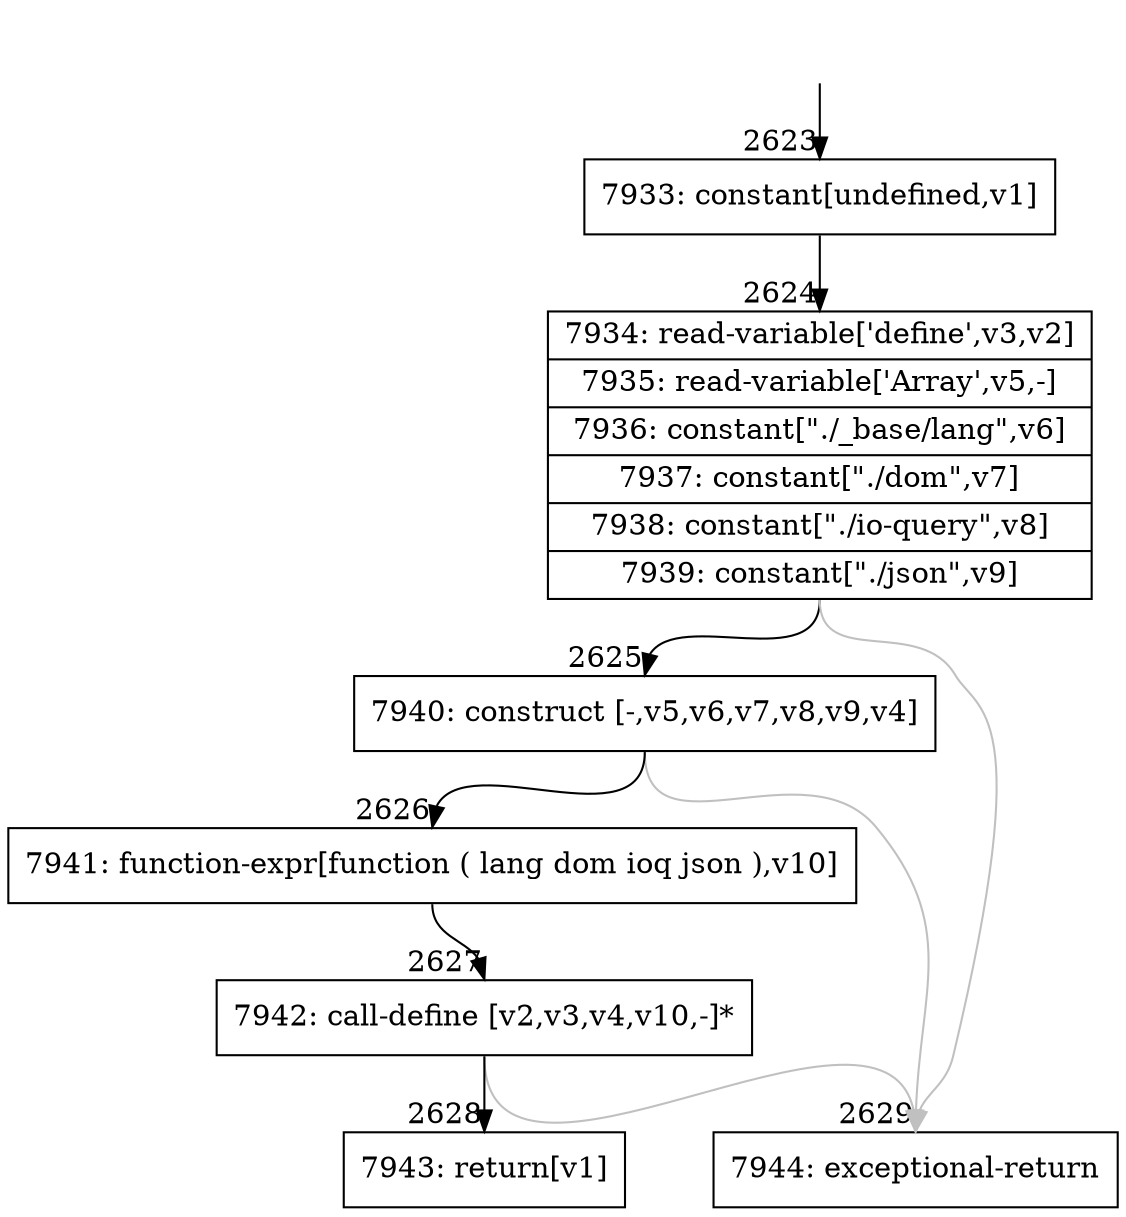 digraph {
rankdir="TD"
BB_entry147[shape=none,label=""];
BB_entry147 -> BB2623 [tailport=s, headport=n, headlabel="    2623"]
BB2623 [shape=record label="{7933: constant[undefined,v1]}" ] 
BB2623 -> BB2624 [tailport=s, headport=n, headlabel="      2624"]
BB2624 [shape=record label="{7934: read-variable['define',v3,v2]|7935: read-variable['Array',v5,-]|7936: constant[\"./_base/lang\",v6]|7937: constant[\"./dom\",v7]|7938: constant[\"./io-query\",v8]|7939: constant[\"./json\",v9]}" ] 
BB2624 -> BB2625 [tailport=s, headport=n, headlabel="      2625"]
BB2624 -> BB2629 [tailport=s, headport=n, color=gray, headlabel="      2629"]
BB2625 [shape=record label="{7940: construct [-,v5,v6,v7,v8,v9,v4]}" ] 
BB2625 -> BB2626 [tailport=s, headport=n, headlabel="      2626"]
BB2625 -> BB2629 [tailport=s, headport=n, color=gray]
BB2626 [shape=record label="{7941: function-expr[function ( lang dom ioq json ),v10]}" ] 
BB2626 -> BB2627 [tailport=s, headport=n, headlabel="      2627"]
BB2627 [shape=record label="{7942: call-define [v2,v3,v4,v10,-]*}" ] 
BB2627 -> BB2628 [tailport=s, headport=n, headlabel="      2628"]
BB2627 -> BB2629 [tailport=s, headport=n, color=gray]
BB2628 [shape=record label="{7943: return[v1]}" ] 
BB2629 [shape=record label="{7944: exceptional-return}" ] 
//#$~ 2858
}
